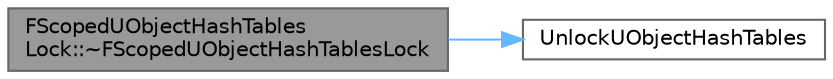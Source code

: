 digraph "FScopedUObjectHashTablesLock::~FScopedUObjectHashTablesLock"
{
 // INTERACTIVE_SVG=YES
 // LATEX_PDF_SIZE
  bgcolor="transparent";
  edge [fontname=Helvetica,fontsize=10,labelfontname=Helvetica,labelfontsize=10];
  node [fontname=Helvetica,fontsize=10,shape=box,height=0.2,width=0.4];
  rankdir="LR";
  Node1 [id="Node000001",label="FScopedUObjectHashTables\lLock::~FScopedUObjectHashTablesLock",height=0.2,width=0.4,color="gray40", fillcolor="grey60", style="filled", fontcolor="black",tooltip=" "];
  Node1 -> Node2 [id="edge1_Node000001_Node000002",color="steelblue1",style="solid",tooltip=" "];
  Node2 [id="Node000002",label="UnlockUObjectHashTables",height=0.2,width=0.4,color="grey40", fillcolor="white", style="filled",URL="$d2/ddf/UObjectHash_8h.html#af98768940b7fb8b39dd3ae017122b78c",tooltip="Unlocks UObject hash tables."];
}
